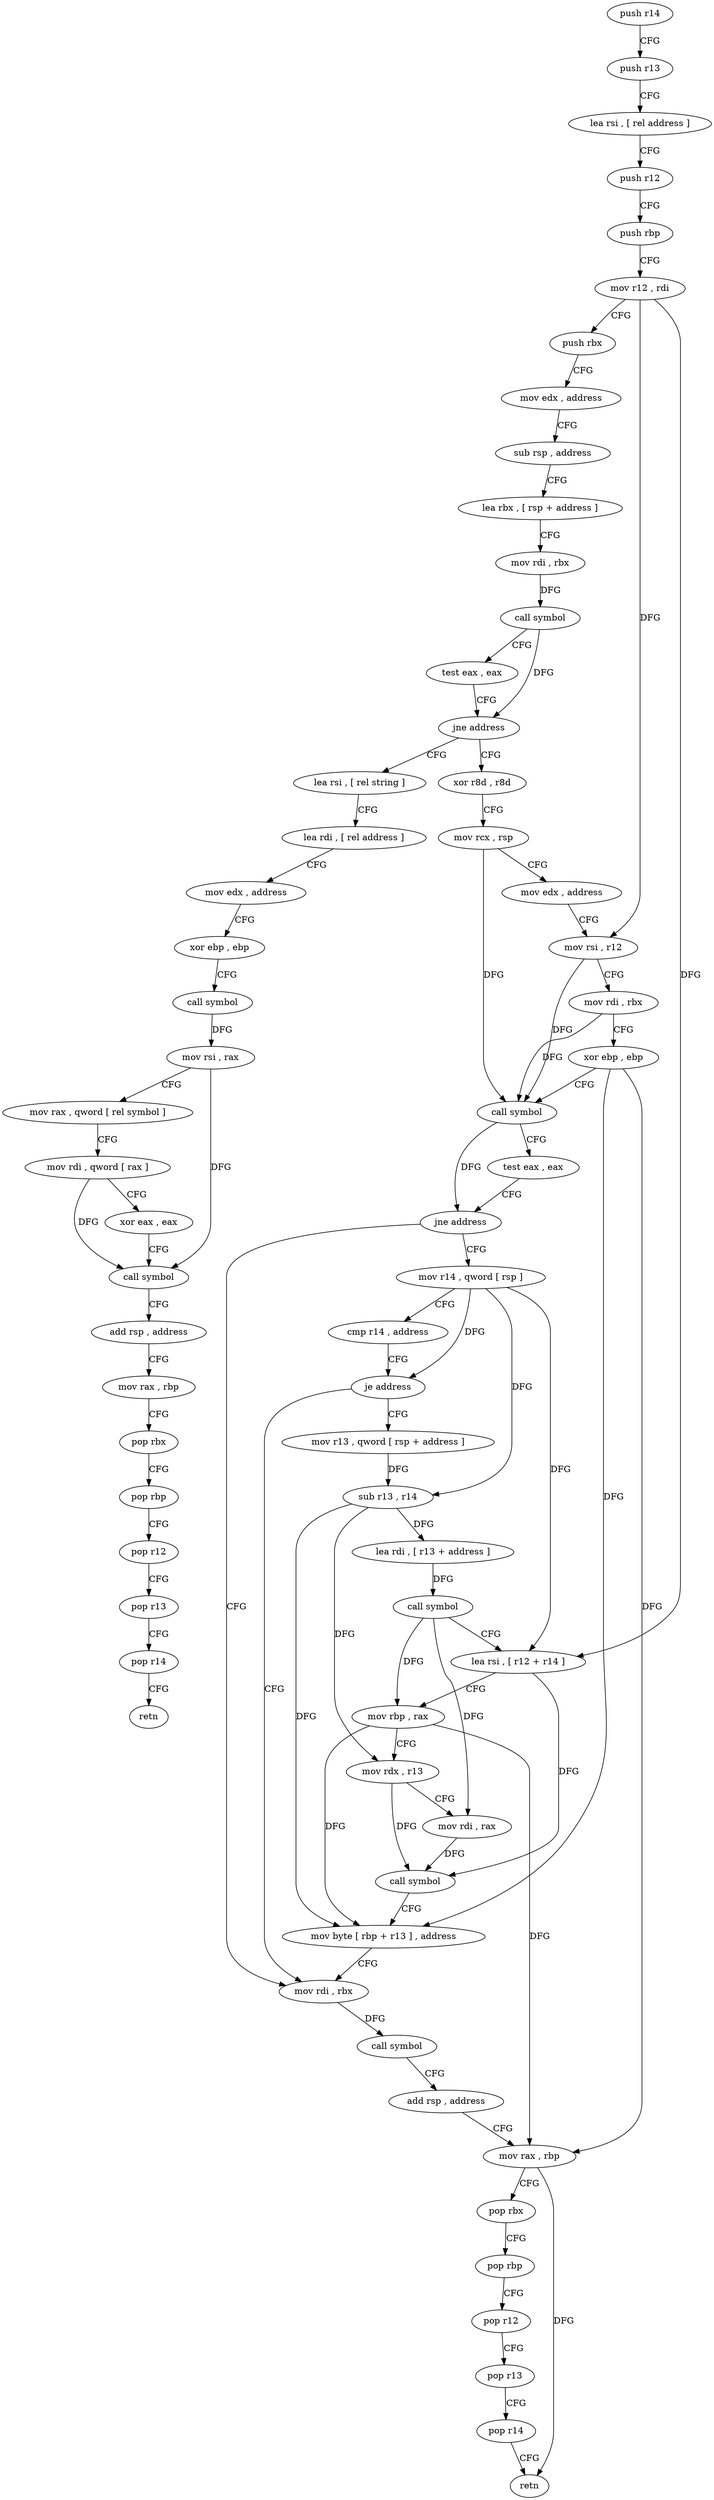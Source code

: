 digraph "func" {
"81440" [label = "push r14" ]
"81442" [label = "push r13" ]
"81444" [label = "lea rsi , [ rel address ]" ]
"81451" [label = "push r12" ]
"81453" [label = "push rbp" ]
"81454" [label = "mov r12 , rdi" ]
"81457" [label = "push rbx" ]
"81458" [label = "mov edx , address" ]
"81463" [label = "sub rsp , address" ]
"81467" [label = "lea rbx , [ rsp + address ]" ]
"81472" [label = "mov rdi , rbx" ]
"81475" [label = "call symbol" ]
"81480" [label = "test eax , eax" ]
"81482" [label = "jne address" ]
"81592" [label = "lea rsi , [ rel string ]" ]
"81484" [label = "xor r8d , r8d" ]
"81599" [label = "lea rdi , [ rel address ]" ]
"81606" [label = "mov edx , address" ]
"81611" [label = "xor ebp , ebp" ]
"81613" [label = "call symbol" ]
"81618" [label = "mov rsi , rax" ]
"81621" [label = "mov rax , qword [ rel symbol ]" ]
"81628" [label = "mov rdi , qword [ rax ]" ]
"81631" [label = "xor eax , eax" ]
"81633" [label = "call symbol" ]
"81638" [label = "add rsp , address" ]
"81642" [label = "mov rax , rbp" ]
"81645" [label = "pop rbx" ]
"81646" [label = "pop rbp" ]
"81647" [label = "pop r12" ]
"81649" [label = "pop r13" ]
"81651" [label = "pop r14" ]
"81653" [label = "retn" ]
"81487" [label = "mov rcx , rsp" ]
"81490" [label = "mov edx , address" ]
"81495" [label = "mov rsi , r12" ]
"81498" [label = "mov rdi , rbx" ]
"81501" [label = "xor ebp , ebp" ]
"81503" [label = "call symbol" ]
"81508" [label = "test eax , eax" ]
"81510" [label = "jne address" ]
"81563" [label = "mov rdi , rbx" ]
"81512" [label = "mov r14 , qword [ rsp ]" ]
"81566" [label = "call symbol" ]
"81571" [label = "add rsp , address" ]
"81575" [label = "mov rax , rbp" ]
"81578" [label = "pop rbx" ]
"81579" [label = "pop rbp" ]
"81580" [label = "pop r12" ]
"81582" [label = "pop r13" ]
"81584" [label = "pop r14" ]
"81586" [label = "retn" ]
"81516" [label = "cmp r14 , address" ]
"81520" [label = "je address" ]
"81522" [label = "mov r13 , qword [ rsp + address ]" ]
"81527" [label = "sub r13 , r14" ]
"81530" [label = "lea rdi , [ r13 + address ]" ]
"81534" [label = "call symbol" ]
"81539" [label = "lea rsi , [ r12 + r14 ]" ]
"81543" [label = "mov rbp , rax" ]
"81546" [label = "mov rdx , r13" ]
"81549" [label = "mov rdi , rax" ]
"81552" [label = "call symbol" ]
"81557" [label = "mov byte [ rbp + r13 ] , address" ]
"81440" -> "81442" [ label = "CFG" ]
"81442" -> "81444" [ label = "CFG" ]
"81444" -> "81451" [ label = "CFG" ]
"81451" -> "81453" [ label = "CFG" ]
"81453" -> "81454" [ label = "CFG" ]
"81454" -> "81457" [ label = "CFG" ]
"81454" -> "81495" [ label = "DFG" ]
"81454" -> "81539" [ label = "DFG" ]
"81457" -> "81458" [ label = "CFG" ]
"81458" -> "81463" [ label = "CFG" ]
"81463" -> "81467" [ label = "CFG" ]
"81467" -> "81472" [ label = "CFG" ]
"81472" -> "81475" [ label = "DFG" ]
"81475" -> "81480" [ label = "CFG" ]
"81475" -> "81482" [ label = "DFG" ]
"81480" -> "81482" [ label = "CFG" ]
"81482" -> "81592" [ label = "CFG" ]
"81482" -> "81484" [ label = "CFG" ]
"81592" -> "81599" [ label = "CFG" ]
"81484" -> "81487" [ label = "CFG" ]
"81599" -> "81606" [ label = "CFG" ]
"81606" -> "81611" [ label = "CFG" ]
"81611" -> "81613" [ label = "CFG" ]
"81613" -> "81618" [ label = "DFG" ]
"81618" -> "81621" [ label = "CFG" ]
"81618" -> "81633" [ label = "DFG" ]
"81621" -> "81628" [ label = "CFG" ]
"81628" -> "81631" [ label = "CFG" ]
"81628" -> "81633" [ label = "DFG" ]
"81631" -> "81633" [ label = "CFG" ]
"81633" -> "81638" [ label = "CFG" ]
"81638" -> "81642" [ label = "CFG" ]
"81642" -> "81645" [ label = "CFG" ]
"81645" -> "81646" [ label = "CFG" ]
"81646" -> "81647" [ label = "CFG" ]
"81647" -> "81649" [ label = "CFG" ]
"81649" -> "81651" [ label = "CFG" ]
"81651" -> "81653" [ label = "CFG" ]
"81487" -> "81490" [ label = "CFG" ]
"81487" -> "81503" [ label = "DFG" ]
"81490" -> "81495" [ label = "CFG" ]
"81495" -> "81498" [ label = "CFG" ]
"81495" -> "81503" [ label = "DFG" ]
"81498" -> "81501" [ label = "CFG" ]
"81498" -> "81503" [ label = "DFG" ]
"81501" -> "81503" [ label = "CFG" ]
"81501" -> "81575" [ label = "DFG" ]
"81501" -> "81557" [ label = "DFG" ]
"81503" -> "81508" [ label = "CFG" ]
"81503" -> "81510" [ label = "DFG" ]
"81508" -> "81510" [ label = "CFG" ]
"81510" -> "81563" [ label = "CFG" ]
"81510" -> "81512" [ label = "CFG" ]
"81563" -> "81566" [ label = "DFG" ]
"81512" -> "81516" [ label = "CFG" ]
"81512" -> "81520" [ label = "DFG" ]
"81512" -> "81527" [ label = "DFG" ]
"81512" -> "81539" [ label = "DFG" ]
"81566" -> "81571" [ label = "CFG" ]
"81571" -> "81575" [ label = "CFG" ]
"81575" -> "81578" [ label = "CFG" ]
"81575" -> "81586" [ label = "DFG" ]
"81578" -> "81579" [ label = "CFG" ]
"81579" -> "81580" [ label = "CFG" ]
"81580" -> "81582" [ label = "CFG" ]
"81582" -> "81584" [ label = "CFG" ]
"81584" -> "81586" [ label = "CFG" ]
"81516" -> "81520" [ label = "CFG" ]
"81520" -> "81563" [ label = "CFG" ]
"81520" -> "81522" [ label = "CFG" ]
"81522" -> "81527" [ label = "DFG" ]
"81527" -> "81530" [ label = "DFG" ]
"81527" -> "81546" [ label = "DFG" ]
"81527" -> "81557" [ label = "DFG" ]
"81530" -> "81534" [ label = "DFG" ]
"81534" -> "81539" [ label = "CFG" ]
"81534" -> "81543" [ label = "DFG" ]
"81534" -> "81549" [ label = "DFG" ]
"81539" -> "81543" [ label = "CFG" ]
"81539" -> "81552" [ label = "DFG" ]
"81543" -> "81546" [ label = "CFG" ]
"81543" -> "81575" [ label = "DFG" ]
"81543" -> "81557" [ label = "DFG" ]
"81546" -> "81549" [ label = "CFG" ]
"81546" -> "81552" [ label = "DFG" ]
"81549" -> "81552" [ label = "DFG" ]
"81552" -> "81557" [ label = "CFG" ]
"81557" -> "81563" [ label = "CFG" ]
}
